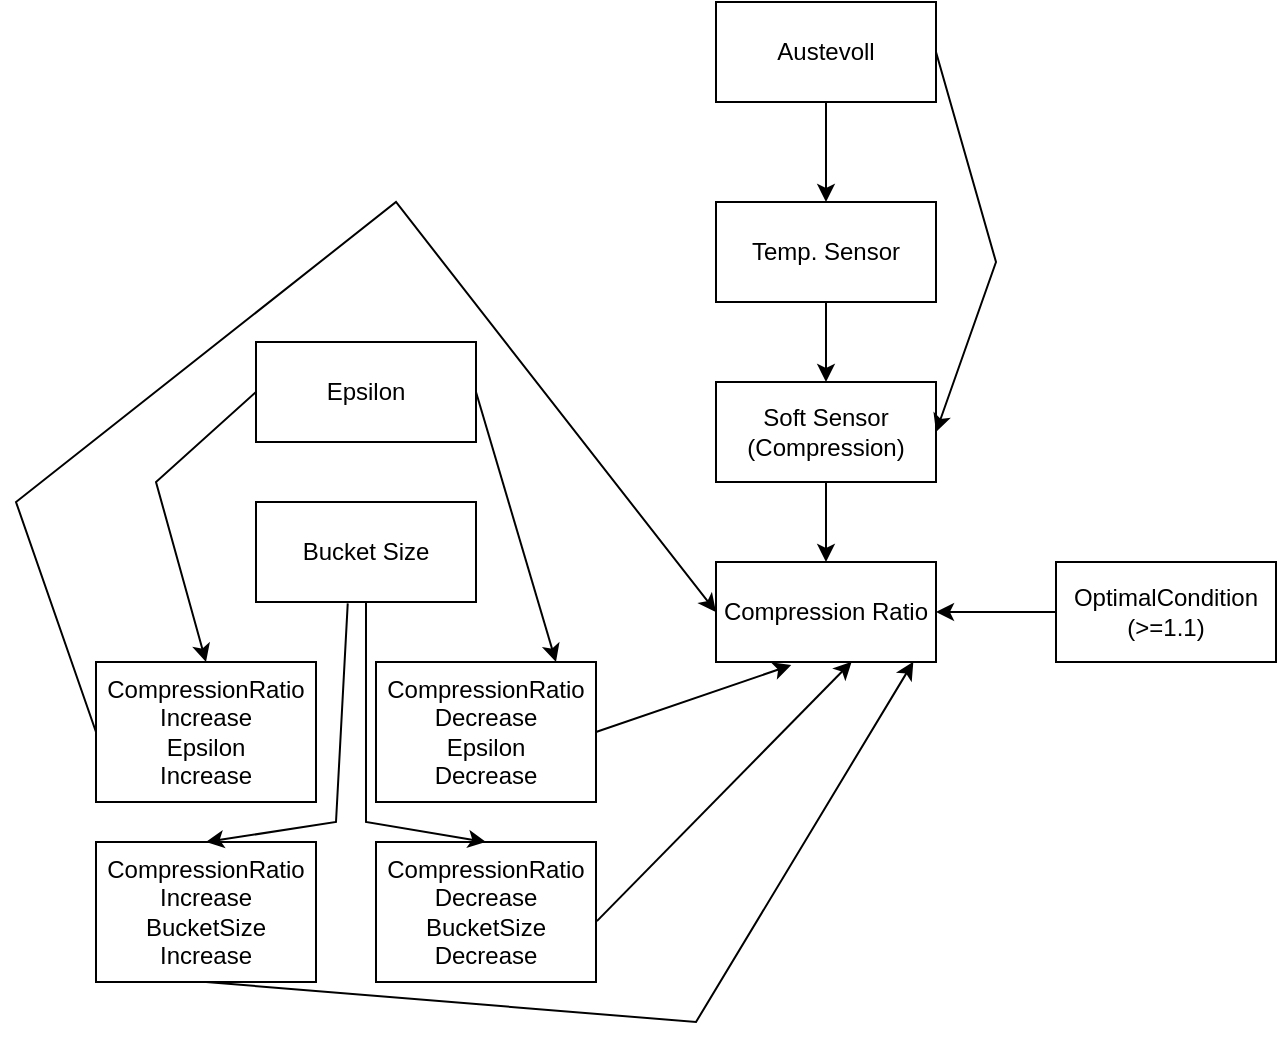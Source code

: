<mxfile version="27.1.1">
  <diagram id="uAktcG0FyyMyw8IPpn3j" name="Page-1">
    <mxGraphModel dx="1188" dy="748" grid="1" gridSize="10" guides="1" tooltips="1" connect="1" arrows="1" fold="1" page="1" pageScale="1" pageWidth="827" pageHeight="1169" math="0" shadow="0">
      <root>
        <mxCell id="0" />
        <mxCell id="1" parent="0" />
        <mxCell id="RQJ-cleiF4HPEuwwhb3O-1" value="Austevoll" style="html=1;whiteSpace=wrap;" vertex="1" parent="1">
          <mxGeometry x="380" y="180" width="110" height="50" as="geometry" />
        </mxCell>
        <mxCell id="RQJ-cleiF4HPEuwwhb3O-2" value="Temp. Sensor" style="html=1;whiteSpace=wrap;" vertex="1" parent="1">
          <mxGeometry x="380" y="280" width="110" height="50" as="geometry" />
        </mxCell>
        <mxCell id="RQJ-cleiF4HPEuwwhb3O-3" value="" style="endArrow=classic;html=1;rounded=0;exitX=0.5;exitY=1;exitDx=0;exitDy=0;entryX=0.5;entryY=0;entryDx=0;entryDy=0;" edge="1" parent="1" source="RQJ-cleiF4HPEuwwhb3O-1" target="RQJ-cleiF4HPEuwwhb3O-2">
          <mxGeometry width="50" height="50" relative="1" as="geometry">
            <mxPoint x="610" y="320" as="sourcePoint" />
            <mxPoint x="660" y="270" as="targetPoint" />
          </mxGeometry>
        </mxCell>
        <mxCell id="RQJ-cleiF4HPEuwwhb3O-4" value="Soft Sensor (Compression)" style="html=1;whiteSpace=wrap;" vertex="1" parent="1">
          <mxGeometry x="380" y="370" width="110" height="50" as="geometry" />
        </mxCell>
        <mxCell id="RQJ-cleiF4HPEuwwhb3O-5" value="" style="endArrow=classic;html=1;rounded=0;exitX=0.5;exitY=1;exitDx=0;exitDy=0;entryX=0.5;entryY=0;entryDx=0;entryDy=0;" edge="1" parent="1" source="RQJ-cleiF4HPEuwwhb3O-2" target="RQJ-cleiF4HPEuwwhb3O-4">
          <mxGeometry width="50" height="50" relative="1" as="geometry">
            <mxPoint x="230" y="410" as="sourcePoint" />
            <mxPoint x="280" y="360" as="targetPoint" />
          </mxGeometry>
        </mxCell>
        <mxCell id="RQJ-cleiF4HPEuwwhb3O-6" value="Compression Ratio" style="html=1;whiteSpace=wrap;" vertex="1" parent="1">
          <mxGeometry x="380" y="460" width="110" height="50" as="geometry" />
        </mxCell>
        <mxCell id="RQJ-cleiF4HPEuwwhb3O-7" value="" style="endArrow=classic;html=1;rounded=0;exitX=0.5;exitY=1;exitDx=0;exitDy=0;entryX=0.5;entryY=0;entryDx=0;entryDy=0;" edge="1" parent="1" source="RQJ-cleiF4HPEuwwhb3O-4" target="RQJ-cleiF4HPEuwwhb3O-6">
          <mxGeometry width="50" height="50" relative="1" as="geometry">
            <mxPoint x="560" y="480" as="sourcePoint" />
            <mxPoint x="610" y="430" as="targetPoint" />
          </mxGeometry>
        </mxCell>
        <mxCell id="RQJ-cleiF4HPEuwwhb3O-8" value="Epsilon" style="html=1;whiteSpace=wrap;" vertex="1" parent="1">
          <mxGeometry x="150" y="350" width="110" height="50" as="geometry" />
        </mxCell>
        <mxCell id="RQJ-cleiF4HPEuwwhb3O-9" value="Bucket Size" style="html=1;whiteSpace=wrap;" vertex="1" parent="1">
          <mxGeometry x="150" y="430" width="110" height="50" as="geometry" />
        </mxCell>
        <mxCell id="RQJ-cleiF4HPEuwwhb3O-12" value="" style="endArrow=classic;html=1;rounded=0;exitX=1;exitY=0.5;exitDx=0;exitDy=0;entryX=1;entryY=0.5;entryDx=0;entryDy=0;" edge="1" parent="1" source="RQJ-cleiF4HPEuwwhb3O-1" target="RQJ-cleiF4HPEuwwhb3O-4">
          <mxGeometry width="50" height="50" relative="1" as="geometry">
            <mxPoint x="590" y="310" as="sourcePoint" />
            <mxPoint x="550" y="340" as="targetPoint" />
            <Array as="points">
              <mxPoint x="520" y="310" />
            </Array>
          </mxGeometry>
        </mxCell>
        <mxCell id="RQJ-cleiF4HPEuwwhb3O-13" value="CompressionRatio&lt;div&gt;Increase&lt;/div&gt;&lt;div&gt;BucketSize&lt;/div&gt;&lt;div&gt;Increase&lt;/div&gt;" style="html=1;whiteSpace=wrap;" vertex="1" parent="1">
          <mxGeometry x="70" y="600" width="110" height="70" as="geometry" />
        </mxCell>
        <mxCell id="RQJ-cleiF4HPEuwwhb3O-14" value="CompressionRatio&lt;div&gt;Increase&lt;/div&gt;&lt;div&gt;Epsilon&lt;/div&gt;&lt;div&gt;Increase&lt;/div&gt;" style="html=1;whiteSpace=wrap;" vertex="1" parent="1">
          <mxGeometry x="70" y="510" width="110" height="70" as="geometry" />
        </mxCell>
        <mxCell id="RQJ-cleiF4HPEuwwhb3O-15" value="CompressionRatio&lt;div&gt;Decrease&lt;/div&gt;&lt;div&gt;Epsilon&lt;/div&gt;&lt;div&gt;Decrease&lt;/div&gt;" style="html=1;whiteSpace=wrap;" vertex="1" parent="1">
          <mxGeometry x="210" y="510" width="110" height="70" as="geometry" />
        </mxCell>
        <mxCell id="RQJ-cleiF4HPEuwwhb3O-16" value="CompressionRatio&lt;div&gt;Decrease&lt;/div&gt;&lt;div&gt;BucketSize&lt;/div&gt;&lt;div&gt;Decrease&lt;/div&gt;" style="html=1;whiteSpace=wrap;" vertex="1" parent="1">
          <mxGeometry x="210" y="600" width="110" height="70" as="geometry" />
        </mxCell>
        <mxCell id="RQJ-cleiF4HPEuwwhb3O-17" value="" style="endArrow=classic;html=1;rounded=0;exitX=0;exitY=0.5;exitDx=0;exitDy=0;entryX=0.5;entryY=0;entryDx=0;entryDy=0;" edge="1" parent="1" source="RQJ-cleiF4HPEuwwhb3O-8" target="RQJ-cleiF4HPEuwwhb3O-14">
          <mxGeometry width="50" height="50" relative="1" as="geometry">
            <mxPoint x="60" y="420" as="sourcePoint" />
            <mxPoint x="110" y="370" as="targetPoint" />
            <Array as="points">
              <mxPoint x="100" y="420" />
            </Array>
          </mxGeometry>
        </mxCell>
        <mxCell id="RQJ-cleiF4HPEuwwhb3O-18" value="" style="endArrow=classic;html=1;rounded=0;exitX=1;exitY=0.5;exitDx=0;exitDy=0;entryX=0.818;entryY=0;entryDx=0;entryDy=0;entryPerimeter=0;" edge="1" parent="1" source="RQJ-cleiF4HPEuwwhb3O-8" target="RQJ-cleiF4HPEuwwhb3O-15">
          <mxGeometry width="50" height="50" relative="1" as="geometry">
            <mxPoint x="80" y="360" as="sourcePoint" />
            <mxPoint x="130" y="310" as="targetPoint" />
          </mxGeometry>
        </mxCell>
        <mxCell id="RQJ-cleiF4HPEuwwhb3O-19" value="" style="endArrow=classic;html=1;rounded=0;exitX=0.417;exitY=1.014;exitDx=0;exitDy=0;exitPerimeter=0;entryX=0.5;entryY=0;entryDx=0;entryDy=0;" edge="1" parent="1" source="RQJ-cleiF4HPEuwwhb3O-9" target="RQJ-cleiF4HPEuwwhb3O-13">
          <mxGeometry width="50" height="50" relative="1" as="geometry">
            <mxPoint x="350" y="610" as="sourcePoint" />
            <mxPoint x="400" y="560" as="targetPoint" />
            <Array as="points">
              <mxPoint x="190" y="590" />
            </Array>
          </mxGeometry>
        </mxCell>
        <mxCell id="RQJ-cleiF4HPEuwwhb3O-20" value="" style="endArrow=classic;html=1;rounded=0;exitX=0.5;exitY=1;exitDx=0;exitDy=0;entryX=0.5;entryY=0;entryDx=0;entryDy=0;" edge="1" parent="1" source="RQJ-cleiF4HPEuwwhb3O-9" target="RQJ-cleiF4HPEuwwhb3O-16">
          <mxGeometry width="50" height="50" relative="1" as="geometry">
            <mxPoint x="400" y="630" as="sourcePoint" />
            <mxPoint x="450" y="580" as="targetPoint" />
            <Array as="points">
              <mxPoint x="205" y="590" />
            </Array>
          </mxGeometry>
        </mxCell>
        <mxCell id="RQJ-cleiF4HPEuwwhb3O-21" value="" style="endArrow=classic;html=1;rounded=0;exitX=1;exitY=0.5;exitDx=0;exitDy=0;entryX=0.342;entryY=1.031;entryDx=0;entryDy=0;entryPerimeter=0;" edge="1" parent="1" source="RQJ-cleiF4HPEuwwhb3O-15" target="RQJ-cleiF4HPEuwwhb3O-6">
          <mxGeometry width="50" height="50" relative="1" as="geometry">
            <mxPoint x="370" y="600" as="sourcePoint" />
            <mxPoint x="420" y="550" as="targetPoint" />
          </mxGeometry>
        </mxCell>
        <mxCell id="RQJ-cleiF4HPEuwwhb3O-22" value="" style="endArrow=classic;html=1;rounded=0;exitX=1.004;exitY=0.565;exitDx=0;exitDy=0;exitPerimeter=0;entryX=0.617;entryY=0.997;entryDx=0;entryDy=0;entryPerimeter=0;" edge="1" parent="1" source="RQJ-cleiF4HPEuwwhb3O-16" target="RQJ-cleiF4HPEuwwhb3O-6">
          <mxGeometry width="50" height="50" relative="1" as="geometry">
            <mxPoint x="360" y="610" as="sourcePoint" />
            <mxPoint x="410" y="560" as="targetPoint" />
          </mxGeometry>
        </mxCell>
        <mxCell id="RQJ-cleiF4HPEuwwhb3O-23" value="" style="endArrow=classic;html=1;rounded=0;exitX=0;exitY=0.5;exitDx=0;exitDy=0;entryX=0;entryY=0.5;entryDx=0;entryDy=0;" edge="1" parent="1" source="RQJ-cleiF4HPEuwwhb3O-14" target="RQJ-cleiF4HPEuwwhb3O-6">
          <mxGeometry width="50" height="50" relative="1" as="geometry">
            <mxPoint x="180" y="330" as="sourcePoint" />
            <mxPoint x="230" y="280" as="targetPoint" />
            <Array as="points">
              <mxPoint x="30" y="430" />
              <mxPoint x="220" y="280" />
            </Array>
          </mxGeometry>
        </mxCell>
        <mxCell id="RQJ-cleiF4HPEuwwhb3O-24" value="" style="endArrow=classic;html=1;rounded=0;exitX=0.5;exitY=1;exitDx=0;exitDy=0;entryX=0.897;entryY=0.997;entryDx=0;entryDy=0;entryPerimeter=0;" edge="1" parent="1" source="RQJ-cleiF4HPEuwwhb3O-13" target="RQJ-cleiF4HPEuwwhb3O-6">
          <mxGeometry width="50" height="50" relative="1" as="geometry">
            <mxPoint x="460" y="730" as="sourcePoint" />
            <mxPoint x="510" y="680" as="targetPoint" />
            <Array as="points">
              <mxPoint x="370" y="690" />
            </Array>
          </mxGeometry>
        </mxCell>
        <mxCell id="RQJ-cleiF4HPEuwwhb3O-25" value="OptimalCondition&lt;div&gt;(&amp;gt;=1.1)&lt;/div&gt;" style="html=1;whiteSpace=wrap;" vertex="1" parent="1">
          <mxGeometry x="550" y="460" width="110" height="50" as="geometry" />
        </mxCell>
        <mxCell id="RQJ-cleiF4HPEuwwhb3O-26" value="" style="endArrow=classic;html=1;rounded=0;exitX=0;exitY=0.5;exitDx=0;exitDy=0;entryX=1;entryY=0.5;entryDx=0;entryDy=0;" edge="1" parent="1" source="RQJ-cleiF4HPEuwwhb3O-25" target="RQJ-cleiF4HPEuwwhb3O-6">
          <mxGeometry width="50" height="50" relative="1" as="geometry">
            <mxPoint x="520" y="680" as="sourcePoint" />
            <mxPoint x="570" y="630" as="targetPoint" />
          </mxGeometry>
        </mxCell>
      </root>
    </mxGraphModel>
  </diagram>
</mxfile>
